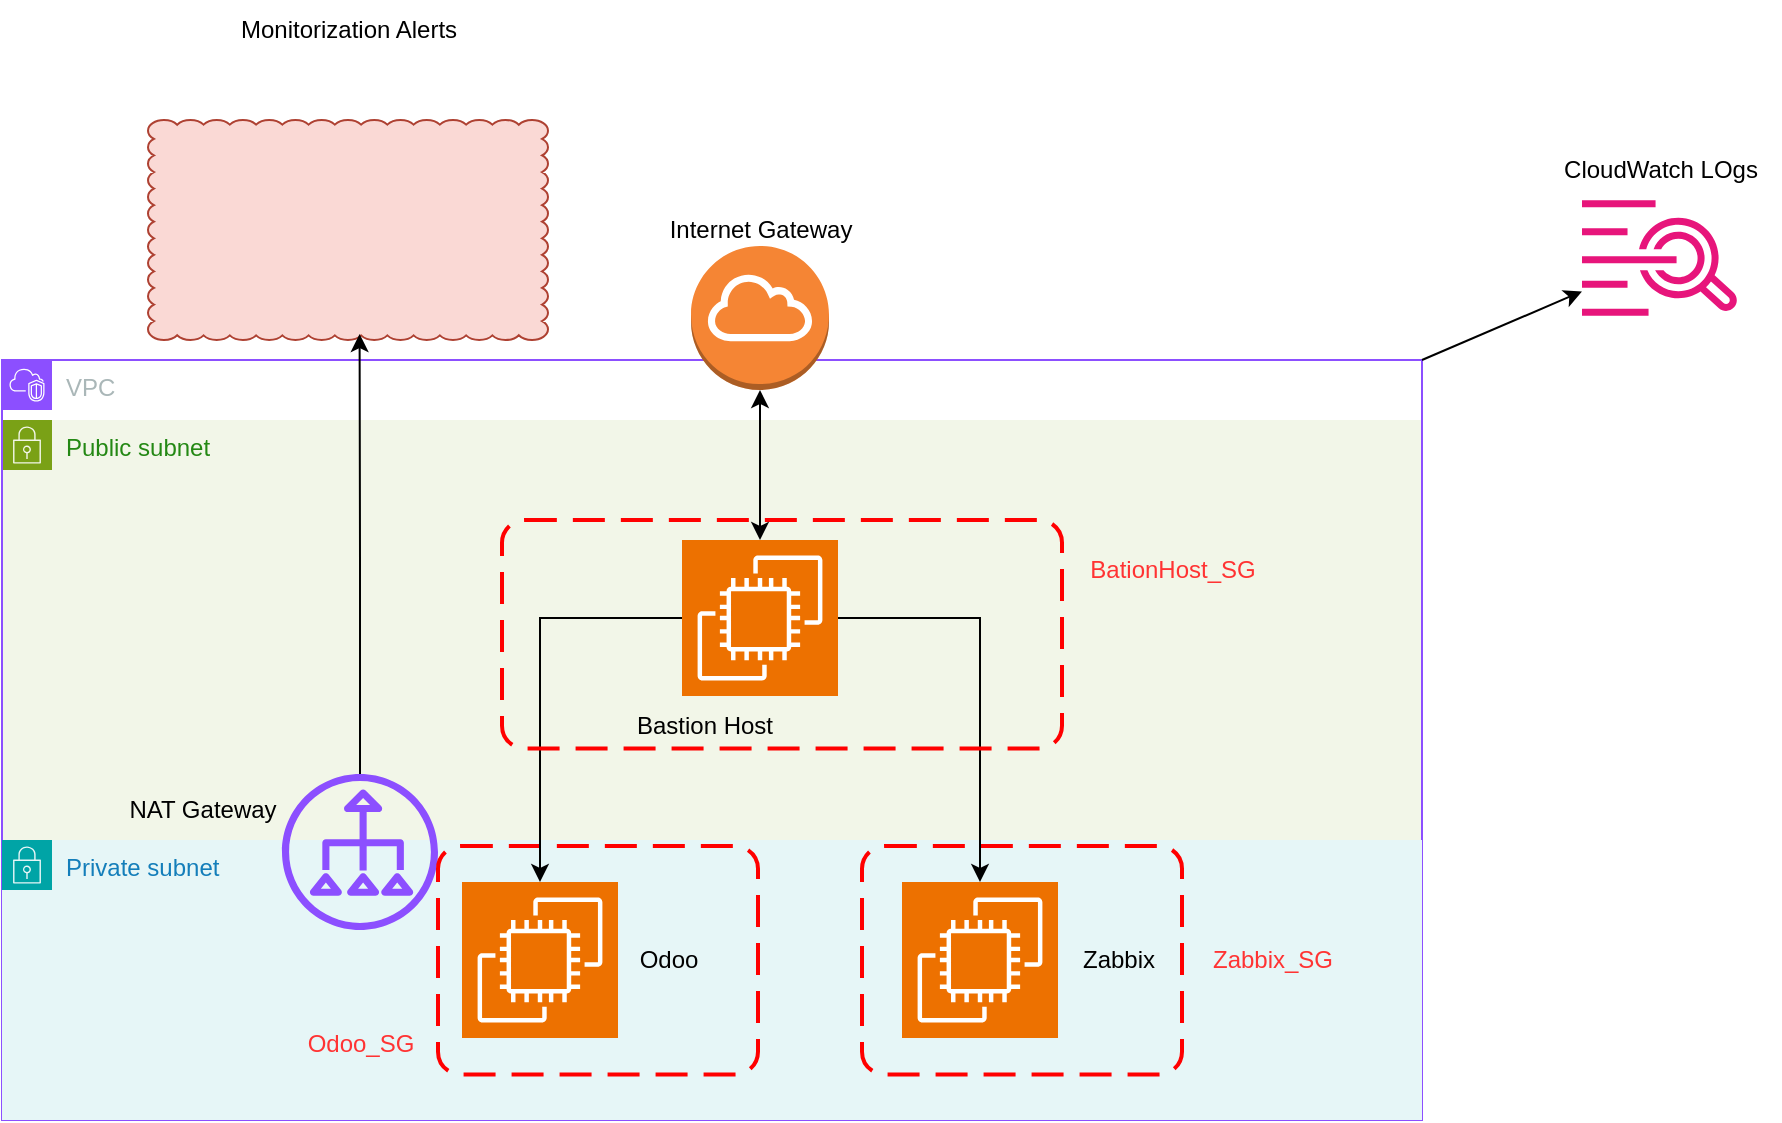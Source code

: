 <mxfile version="24.4.2" type="github">
  <diagram name="Page-1" id="H99ZJvF2B_AQA_HEOBCG">
    <mxGraphModel dx="1059" dy="611" grid="1" gridSize="10" guides="1" tooltips="1" connect="1" arrows="1" fold="1" page="1" pageScale="1" pageWidth="850" pageHeight="1100" math="0" shadow="0">
      <root>
        <mxCell id="0" />
        <mxCell id="1" parent="0" />
        <mxCell id="7TyWOzqOky9eLhuyGX8Z-2" value="Public subnet" style="points=[[0,0],[0.25,0],[0.5,0],[0.75,0],[1,0],[1,0.25],[1,0.5],[1,0.75],[1,1],[0.75,1],[0.5,1],[0.25,1],[0,1],[0,0.75],[0,0.5],[0,0.25]];outlineConnect=0;gradientColor=none;html=1;whiteSpace=wrap;fontSize=12;fontStyle=0;container=1;pointerEvents=0;collapsible=0;recursiveResize=0;shape=mxgraph.aws4.group;grIcon=mxgraph.aws4.group_security_group;grStroke=0;strokeColor=#7AA116;fillColor=#F2F6E8;verticalAlign=top;align=left;spacingLeft=30;fontColor=#248814;dashed=0;" parent="1" vertex="1">
          <mxGeometry x="20" y="280" width="710" height="210" as="geometry" />
        </mxCell>
        <mxCell id="7TyWOzqOky9eLhuyGX8Z-1" value="VPC" style="points=[[0,0],[0.25,0],[0.5,0],[0.75,0],[1,0],[1,0.25],[1,0.5],[1,0.75],[1,1],[0.75,1],[0.5,1],[0.25,1],[0,1],[0,0.75],[0,0.5],[0,0.25]];outlineConnect=0;gradientColor=none;html=1;whiteSpace=wrap;fontSize=12;fontStyle=0;container=1;pointerEvents=0;collapsible=0;recursiveResize=0;shape=mxgraph.aws4.group;grIcon=mxgraph.aws4.group_vpc2;strokeColor=#8C4FFF;fillColor=none;verticalAlign=top;align=left;spacingLeft=30;fontColor=#AAB7B8;dashed=0;" parent="1" vertex="1">
          <mxGeometry x="20" y="250" width="710" height="380" as="geometry" />
        </mxCell>
        <mxCell id="7TyWOzqOky9eLhuyGX8Z-3" value="Private subnet" style="points=[[0,0],[0.25,0],[0.5,0],[0.75,0],[1,0],[1,0.25],[1,0.5],[1,0.75],[1,1],[0.75,1],[0.5,1],[0.25,1],[0,1],[0,0.75],[0,0.5],[0,0.25]];outlineConnect=0;gradientColor=none;html=1;whiteSpace=wrap;fontSize=12;fontStyle=0;container=1;pointerEvents=0;collapsible=0;recursiveResize=0;shape=mxgraph.aws4.group;grIcon=mxgraph.aws4.group_security_group;grStroke=0;strokeColor=#00A4A6;fillColor=#E6F6F7;verticalAlign=top;align=left;spacingLeft=30;fontColor=#147EBA;dashed=0;" parent="7TyWOzqOky9eLhuyGX8Z-1" vertex="1">
          <mxGeometry y="240" width="710" height="140" as="geometry" />
        </mxCell>
        <mxCell id="7TyWOzqOky9eLhuyGX8Z-5" value="" style="sketch=0;points=[[0,0,0],[0.25,0,0],[0.5,0,0],[0.75,0,0],[1,0,0],[0,1,0],[0.25,1,0],[0.5,1,0],[0.75,1,0],[1,1,0],[0,0.25,0],[0,0.5,0],[0,0.75,0],[1,0.25,0],[1,0.5,0],[1,0.75,0]];outlineConnect=0;fontColor=#232F3E;fillColor=#ED7100;strokeColor=#ffffff;dashed=0;verticalLabelPosition=bottom;verticalAlign=top;align=center;html=1;fontSize=12;fontStyle=0;aspect=fixed;shape=mxgraph.aws4.resourceIcon;resIcon=mxgraph.aws4.ec2;" parent="7TyWOzqOky9eLhuyGX8Z-3" vertex="1">
          <mxGeometry x="230" y="21" width="78" height="78" as="geometry" />
        </mxCell>
        <mxCell id="7TyWOzqOky9eLhuyGX8Z-8" value="" style="sketch=0;points=[[0,0,0],[0.25,0,0],[0.5,0,0],[0.75,0,0],[1,0,0],[0,1,0],[0.25,1,0],[0.5,1,0],[0.75,1,0],[1,1,0],[0,0.25,0],[0,0.5,0],[0,0.75,0],[1,0.25,0],[1,0.5,0],[1,0.75,0]];outlineConnect=0;fontColor=#232F3E;fillColor=#ED7100;strokeColor=#ffffff;dashed=0;verticalLabelPosition=bottom;verticalAlign=top;align=center;html=1;fontSize=12;fontStyle=0;aspect=fixed;shape=mxgraph.aws4.resourceIcon;resIcon=mxgraph.aws4.ec2;" parent="7TyWOzqOky9eLhuyGX8Z-3" vertex="1">
          <mxGeometry x="450" y="21" width="78" height="78" as="geometry" />
        </mxCell>
        <mxCell id="7TyWOzqOky9eLhuyGX8Z-34" value="Zabbix" style="text;html=1;align=center;verticalAlign=middle;resizable=0;points=[];autosize=1;strokeColor=none;fillColor=none;" parent="7TyWOzqOky9eLhuyGX8Z-3" vertex="1">
          <mxGeometry x="528" y="45" width="60" height="30" as="geometry" />
        </mxCell>
        <mxCell id="7TyWOzqOky9eLhuyGX8Z-35" value="Odoo" style="text;html=1;align=center;verticalAlign=middle;resizable=0;points=[];autosize=1;strokeColor=none;fillColor=none;" parent="7TyWOzqOky9eLhuyGX8Z-3" vertex="1">
          <mxGeometry x="308" y="45" width="50" height="30" as="geometry" />
        </mxCell>
        <mxCell id="7TyWOzqOky9eLhuyGX8Z-10" value="" style="sketch=0;outlineConnect=0;fontColor=#232F3E;gradientColor=none;fillColor=#8C4FFF;strokeColor=none;dashed=0;verticalLabelPosition=bottom;verticalAlign=top;align=center;html=1;fontSize=12;fontStyle=0;aspect=fixed;pointerEvents=1;shape=mxgraph.aws4.nat_gateway;rotation=-90;" parent="7TyWOzqOky9eLhuyGX8Z-3" vertex="1">
          <mxGeometry x="140" y="-33" width="78" height="78" as="geometry" />
        </mxCell>
        <mxCell id="1A1_ldFinYjOSo-7jyjG-2" value="" style="rounded=1;arcSize=10;dashed=1;strokeColor=#ff0000;fillColor=none;gradientColor=none;dashPattern=8 4;strokeWidth=2;" parent="7TyWOzqOky9eLhuyGX8Z-3" vertex="1">
          <mxGeometry x="430" y="3" width="160" height="114.25" as="geometry" />
        </mxCell>
        <mxCell id="1A1_ldFinYjOSo-7jyjG-4" value="&lt;font color=&quot;#ff3333&quot;&gt;Zabbix_SG&lt;/font&gt;" style="text;html=1;align=center;verticalAlign=middle;resizable=0;points=[];autosize=1;strokeColor=none;fillColor=none;" parent="7TyWOzqOky9eLhuyGX8Z-3" vertex="1">
          <mxGeometry x="595" y="45.13" width="80" height="30" as="geometry" />
        </mxCell>
        <mxCell id="1A1_ldFinYjOSo-7jyjG-5" value="" style="rounded=1;arcSize=10;dashed=1;strokeColor=#ff0000;fillColor=none;gradientColor=none;dashPattern=8 4;strokeWidth=2;" parent="7TyWOzqOky9eLhuyGX8Z-3" vertex="1">
          <mxGeometry x="218" y="3.01" width="160" height="114.25" as="geometry" />
        </mxCell>
        <mxCell id="1A1_ldFinYjOSo-7jyjG-6" value="&lt;font color=&quot;#ff3333&quot;&gt;Odoo_SG&lt;/font&gt;" style="text;html=1;align=center;verticalAlign=middle;resizable=0;points=[];autosize=1;strokeColor=none;fillColor=none;" parent="7TyWOzqOky9eLhuyGX8Z-3" vertex="1">
          <mxGeometry x="139" y="87.26" width="80" height="30" as="geometry" />
        </mxCell>
        <mxCell id="7TyWOzqOky9eLhuyGX8Z-24" style="edgeStyle=orthogonalEdgeStyle;rounded=0;orthogonalLoop=1;jettySize=auto;html=1;" parent="7TyWOzqOky9eLhuyGX8Z-1" source="7TyWOzqOky9eLhuyGX8Z-4" target="7TyWOzqOky9eLhuyGX8Z-5" edge="1">
          <mxGeometry relative="1" as="geometry" />
        </mxCell>
        <mxCell id="7TyWOzqOky9eLhuyGX8Z-4" value="" style="sketch=0;points=[[0,0,0],[0.25,0,0],[0.5,0,0],[0.75,0,0],[1,0,0],[0,1,0],[0.25,1,0],[0.5,1,0],[0.75,1,0],[1,1,0],[0,0.25,0],[0,0.5,0],[0,0.75,0],[1,0.25,0],[1,0.5,0],[1,0.75,0]];outlineConnect=0;fontColor=#232F3E;fillColor=#ED7100;strokeColor=#ffffff;dashed=0;verticalLabelPosition=bottom;verticalAlign=top;align=center;html=1;fontSize=12;fontStyle=0;aspect=fixed;shape=mxgraph.aws4.resourceIcon;resIcon=mxgraph.aws4.ec2;" parent="7TyWOzqOky9eLhuyGX8Z-1" vertex="1">
          <mxGeometry x="340" y="90" width="78" height="78" as="geometry" />
        </mxCell>
        <mxCell id="7TyWOzqOky9eLhuyGX8Z-23" style="edgeStyle=orthogonalEdgeStyle;rounded=0;orthogonalLoop=1;jettySize=auto;html=1;exitX=1;exitY=0.5;exitDx=0;exitDy=0;exitPerimeter=0;entryX=0.5;entryY=0;entryDx=0;entryDy=0;entryPerimeter=0;" parent="7TyWOzqOky9eLhuyGX8Z-1" source="7TyWOzqOky9eLhuyGX8Z-4" target="7TyWOzqOky9eLhuyGX8Z-8" edge="1">
          <mxGeometry relative="1" as="geometry" />
        </mxCell>
        <mxCell id="7TyWOzqOky9eLhuyGX8Z-32" value="NAT Gateway" style="text;html=1;align=center;verticalAlign=middle;resizable=0;points=[];autosize=1;strokeColor=none;fillColor=none;" parent="7TyWOzqOky9eLhuyGX8Z-1" vertex="1">
          <mxGeometry x="50" y="210" width="100" height="30" as="geometry" />
        </mxCell>
        <mxCell id="7TyWOzqOky9eLhuyGX8Z-33" value="&lt;div&gt;Bastion Host&lt;/div&gt;" style="text;html=1;align=center;verticalAlign=middle;resizable=0;points=[];autosize=1;strokeColor=none;fillColor=none;" parent="7TyWOzqOky9eLhuyGX8Z-1" vertex="1">
          <mxGeometry x="305.5" y="168" width="90" height="30" as="geometry" />
        </mxCell>
        <mxCell id="1A1_ldFinYjOSo-7jyjG-3" value="&lt;font color=&quot;#ff3333&quot;&gt;BationHost_SG&lt;/font&gt;" style="text;html=1;align=center;verticalAlign=middle;resizable=0;points=[];autosize=1;strokeColor=none;fillColor=none;" parent="7TyWOzqOky9eLhuyGX8Z-1" vertex="1">
          <mxGeometry x="530" y="90" width="110" height="30" as="geometry" />
        </mxCell>
        <mxCell id="1A1_ldFinYjOSo-7jyjG-1" value="" style="rounded=1;arcSize=10;dashed=1;strokeColor=#ff0000;fillColor=none;gradientColor=none;dashPattern=8 4;strokeWidth=2;" parent="7TyWOzqOky9eLhuyGX8Z-1" vertex="1">
          <mxGeometry x="250" y="80" width="280" height="114.25" as="geometry" />
        </mxCell>
        <mxCell id="7TyWOzqOky9eLhuyGX8Z-11" value="" style="sketch=0;outlineConnect=0;fontColor=#232F3E;gradientColor=none;fillColor=#E7157B;strokeColor=none;dashed=0;verticalLabelPosition=bottom;verticalAlign=top;align=center;html=1;fontSize=12;fontStyle=0;aspect=fixed;pointerEvents=1;shape=mxgraph.aws4.cloudwatch_logs;" parent="1" vertex="1">
          <mxGeometry x="810" y="170" width="78" height="58" as="geometry" />
        </mxCell>
        <mxCell id="7TyWOzqOky9eLhuyGX8Z-27" value="" style="endArrow=classic;html=1;rounded=0;" parent="1" target="7TyWOzqOky9eLhuyGX8Z-11" edge="1">
          <mxGeometry width="50" height="50" relative="1" as="geometry">
            <mxPoint x="730" y="250" as="sourcePoint" />
            <mxPoint x="780" y="200" as="targetPoint" />
          </mxGeometry>
        </mxCell>
        <mxCell id="7TyWOzqOky9eLhuyGX8Z-29" value="Monitorization Alerts" style="text;html=1;align=center;verticalAlign=middle;resizable=0;points=[];autosize=1;strokeColor=none;fillColor=none;" parent="1" vertex="1">
          <mxGeometry x="128" y="70" width="130" height="30" as="geometry" />
        </mxCell>
        <mxCell id="7TyWOzqOky9eLhuyGX8Z-30" value="CloudWatch LOgs" style="text;html=1;align=center;verticalAlign=middle;resizable=0;points=[];autosize=1;strokeColor=none;fillColor=none;" parent="1" vertex="1">
          <mxGeometry x="789" y="140" width="120" height="30" as="geometry" />
        </mxCell>
        <mxCell id="7TyWOzqOky9eLhuyGX8Z-31" value="Internet Gateway" style="text;html=1;align=center;verticalAlign=middle;resizable=0;points=[];autosize=1;strokeColor=none;fillColor=none;" parent="1" vertex="1">
          <mxGeometry x="344" y="170" width="110" height="30" as="geometry" />
        </mxCell>
        <mxCell id="HOqLaMWEU9QEshXq7vUq-4" value="" style="whiteSpace=wrap;html=1;shape=mxgraph.basic.cloud_rect;fillColor=#fad9d5;strokeColor=#ae4132;" vertex="1" parent="1">
          <mxGeometry x="93" y="130" width="200" height="110" as="geometry" />
        </mxCell>
        <mxCell id="7TyWOzqOky9eLhuyGX8Z-9" value="" style="outlineConnect=0;dashed=0;verticalLabelPosition=bottom;verticalAlign=top;align=center;html=1;shape=mxgraph.aws3.internet_gateway;fillColor=#F58534;gradientColor=none;" parent="1" vertex="1">
          <mxGeometry x="364.5" y="193" width="69" height="72" as="geometry" />
        </mxCell>
        <mxCell id="7TyWOzqOky9eLhuyGX8Z-18" value="" style="endArrow=classic;startArrow=classic;html=1;rounded=0;" parent="1" source="7TyWOzqOky9eLhuyGX8Z-9" target="7TyWOzqOky9eLhuyGX8Z-4" edge="1">
          <mxGeometry width="50" height="50" relative="1" as="geometry">
            <mxPoint x="350.5" y="82" as="sourcePoint" />
            <mxPoint x="390.5" y="602.711" as="targetPoint" />
          </mxGeometry>
        </mxCell>
        <mxCell id="HOqLaMWEU9QEshXq7vUq-2" value="" style="shape=image;html=1;verticalAlign=top;verticalLabelPosition=bottom;labelBackgroundColor=#ffffff;imageAspect=0;aspect=fixed;image=https://cdn0.iconfinder.com/data/icons/logos-microsoft-office-365/128/Microsoft_Office-07-128.png" vertex="1" parent="1">
          <mxGeometry x="200" y="151" width="68" height="68" as="geometry" />
        </mxCell>
        <mxCell id="HOqLaMWEU9QEshXq7vUq-5" value="" style="shape=image;html=1;verticalAlign=top;verticalLabelPosition=bottom;labelBackgroundColor=#ffffff;imageAspect=0;aspect=fixed;image=https://cdn1.iconfinder.com/data/icons/unicons-line-vol-6/24/telegram-128.png" vertex="1" parent="1">
          <mxGeometry x="100" y="147" width="76" height="76" as="geometry" />
        </mxCell>
        <mxCell id="HOqLaMWEU9QEshXq7vUq-7" style="edgeStyle=orthogonalEdgeStyle;rounded=0;orthogonalLoop=1;jettySize=auto;html=1;entryX=0.529;entryY=0.973;entryDx=0;entryDy=0;entryPerimeter=0;" edge="1" parent="1" source="7TyWOzqOky9eLhuyGX8Z-10" target="HOqLaMWEU9QEshXq7vUq-4">
          <mxGeometry relative="1" as="geometry" />
        </mxCell>
      </root>
    </mxGraphModel>
  </diagram>
</mxfile>
